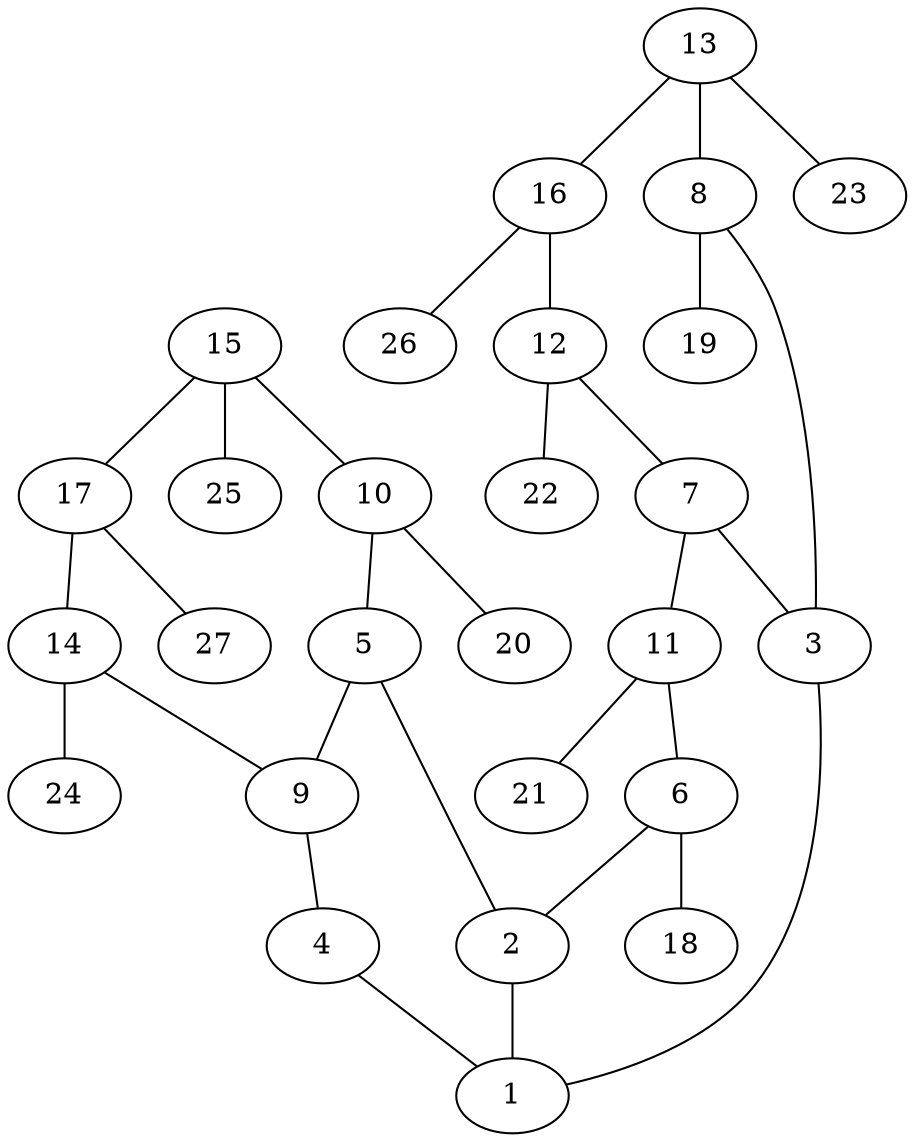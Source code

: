 graph molecule_661 {
	1	 [chem=C];
	2	 [chem=C];
	2 -- 1	 [valence=2];
	3	 [chem=C];
	3 -- 1	 [valence=1];
	4	 [chem=S];
	4 -- 1	 [valence=1];
	5	 [chem=C];
	5 -- 2	 [valence=1];
	9	 [chem=C];
	5 -- 9	 [valence=1];
	6	 [chem=C];
	6 -- 2	 [valence=1];
	18	 [chem=H];
	6 -- 18	 [valence=1];
	7	 [chem=C];
	7 -- 3	 [valence=2];
	11	 [chem=C];
	7 -- 11	 [valence=1];
	8	 [chem=C];
	8 -- 3	 [valence=1];
	19	 [chem=H];
	8 -- 19	 [valence=1];
	9 -- 4	 [valence=1];
	10	 [chem=C];
	10 -- 5	 [valence=2];
	20	 [chem=H];
	10 -- 20	 [valence=1];
	11 -- 6	 [valence=2];
	21	 [chem=H];
	11 -- 21	 [valence=1];
	12	 [chem=C];
	12 -- 7	 [valence=1];
	22	 [chem=H];
	12 -- 22	 [valence=1];
	13	 [chem=C];
	13 -- 8	 [valence=2];
	16	 [chem=C];
	13 -- 16	 [valence=1];
	23	 [chem=H];
	13 -- 23	 [valence=1];
	14	 [chem=C];
	14 -- 9	 [valence=2];
	24	 [chem=H];
	14 -- 24	 [valence=1];
	15	 [chem=C];
	15 -- 10	 [valence=1];
	17	 [chem=C];
	15 -- 17	 [valence=2];
	25	 [chem=H];
	15 -- 25	 [valence=1];
	16 -- 12	 [valence=2];
	26	 [chem=H];
	16 -- 26	 [valence=1];
	17 -- 14	 [valence=1];
	27	 [chem=H];
	17 -- 27	 [valence=1];
}
